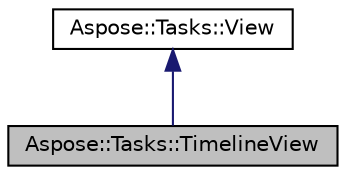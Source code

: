 digraph "Aspose::Tasks::TimelineView"
{
 // LATEX_PDF_SIZE
  edge [fontname="Helvetica",fontsize="10",labelfontname="Helvetica",labelfontsize="10"];
  node [fontname="Helvetica",fontsize="10",shape=record];
  Node1 [label="Aspose::Tasks::TimelineView",height=0.2,width=0.4,color="black", fillcolor="grey75", style="filled", fontcolor="black",tooltip="Represents a timeline view of a project."];
  Node2 -> Node1 [dir="back",color="midnightblue",fontsize="10",style="solid",fontname="Helvetica"];
  Node2 [label="Aspose::Tasks::View",height=0.2,width=0.4,color="black", fillcolor="white", style="filled",URL="$class_aspose_1_1_tasks_1_1_view.html",tooltip="Represents a view in Project."];
}
